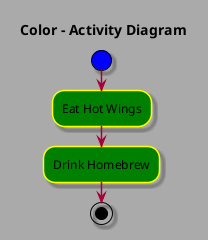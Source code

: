 @startuml Color - Activity Diagram

skin rose

title Color - Activity Diagram 


skinparam backgroundColor #AAAAAA
skinparam activity {
  StartColor Blue
  EndColor Red
  BackgroundColor Green
  BorderColor Yellow
}

start

:Eat Hot Wings;

:Drink Homebrew;

stop

@enduml